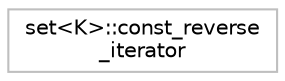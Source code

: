 digraph "Graphical Class Hierarchy"
{
 // INTERACTIVE_SVG=YES
  bgcolor="transparent";
  edge [fontname="Helvetica",fontsize="10",labelfontname="Helvetica",labelfontsize="10"];
  node [fontname="Helvetica",fontsize="10",shape=record];
  rankdir="LR";
  Node1 [label="set\<K\>::const_reverse\l_iterator",height=0.2,width=0.4,color="grey75",tooltip="STL iterator class. "];
}
